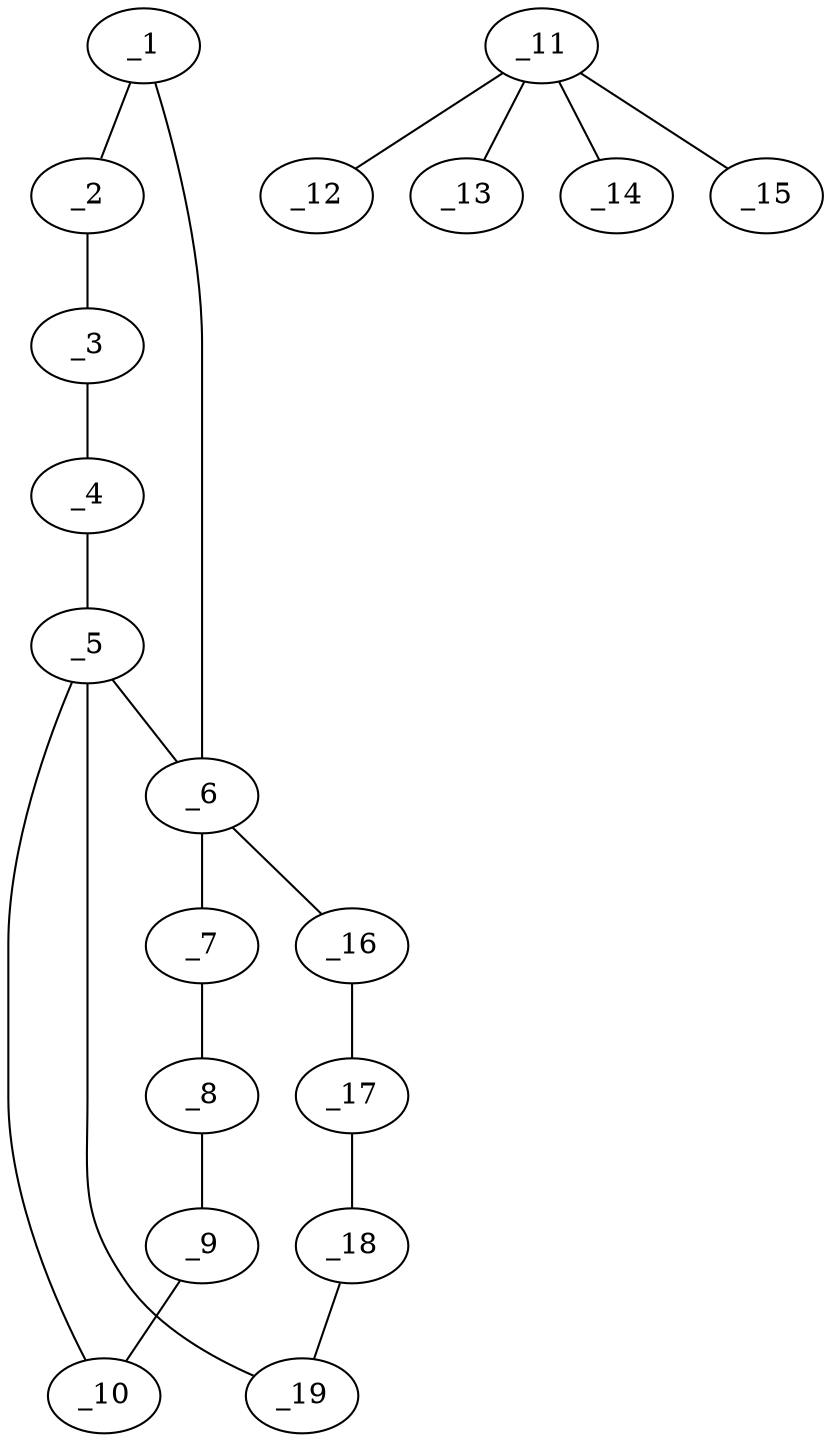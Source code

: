graph molid634176 {
	_1	 [charge=0,
		chem=1,
		symbol="C  ",
		x="2.866",
		y="1.25"];
	_2	 [charge=0,
		chem=1,
		symbol="C  ",
		x="3.732",
		y="1.75"];
	_1 -- _2	 [valence=1];
	_6	 [charge=1,
		chem=4,
		symbol="N  ",
		x="2.866",
		y="0.25"];
	_1 -- _6	 [valence=1];
	_3	 [charge=0,
		chem=1,
		symbol="C  ",
		x="4.5981",
		y="1.25"];
	_2 -- _3	 [valence=1];
	_4	 [charge=0,
		chem=1,
		symbol="C  ",
		x="4.5981",
		y="0.25"];
	_3 -- _4	 [valence=1];
	_5	 [charge=1,
		chem=4,
		symbol="N  ",
		x="3.7321",
		y="-0.25"];
	_4 -- _5	 [valence=1];
	_5 -- _6	 [valence=1];
	_10	 [charge=0,
		chem=1,
		symbol="C  ",
		x="3.7321",
		y="-1.25"];
	_5 -- _10	 [valence=1];
	_19	 [charge=0,
		chem=1,
		symbol="C  ",
		x="3.7321",
		y="-1.25"];
	_5 -- _19	 [valence=1];
	_7	 [charge=0,
		chem=1,
		symbol="C  ",
		x=2,
		y="-0.25"];
	_6 -- _7	 [valence=1];
	_16	 [charge=0,
		chem=1,
		symbol="C  ",
		x=2,
		y="-0.25"];
	_6 -- _16	 [valence=1];
	_8	 [charge=0,
		chem=1,
		symbol="C  ",
		x=2,
		y="-1.25"];
	_7 -- _8	 [valence=1];
	_9	 [charge=0,
		chem=1,
		symbol="C  ",
		x="2.866",
		y="-1.75"];
	_8 -- _9	 [valence=1];
	_9 -- _10	 [valence=1];
	_11	 [charge=3,
		chem=9,
		symbol="B  ",
		x="7.4641",
		y=0];
	_12	 [charge="-1",
		chem=22,
		symbol="F  ",
		x="8.3301",
		y="0.5"];
	_11 -- _12	 [valence=1];
	_13	 [charge="-1",
		chem=22,
		symbol="F  ",
		x="6.5981",
		y="-0.5"];
	_11 -- _13	 [valence=1];
	_14	 [charge="-1",
		chem=22,
		symbol="F  ",
		x="7.9641",
		y="-0.866"];
	_11 -- _14	 [valence=1];
	_15	 [charge="-1",
		chem=22,
		symbol="F  ",
		x="6.9641",
		y="0.866"];
	_11 -- _15	 [valence=1];
	_17	 [charge=0,
		chem=1,
		symbol="C  ",
		x=2,
		y="-1.25"];
	_16 -- _17	 [valence=1];
	_18	 [charge=0,
		chem=1,
		symbol="C  ",
		x="2.866",
		y="-1.75"];
	_17 -- _18	 [valence=1];
	_18 -- _19	 [valence=1];
}
